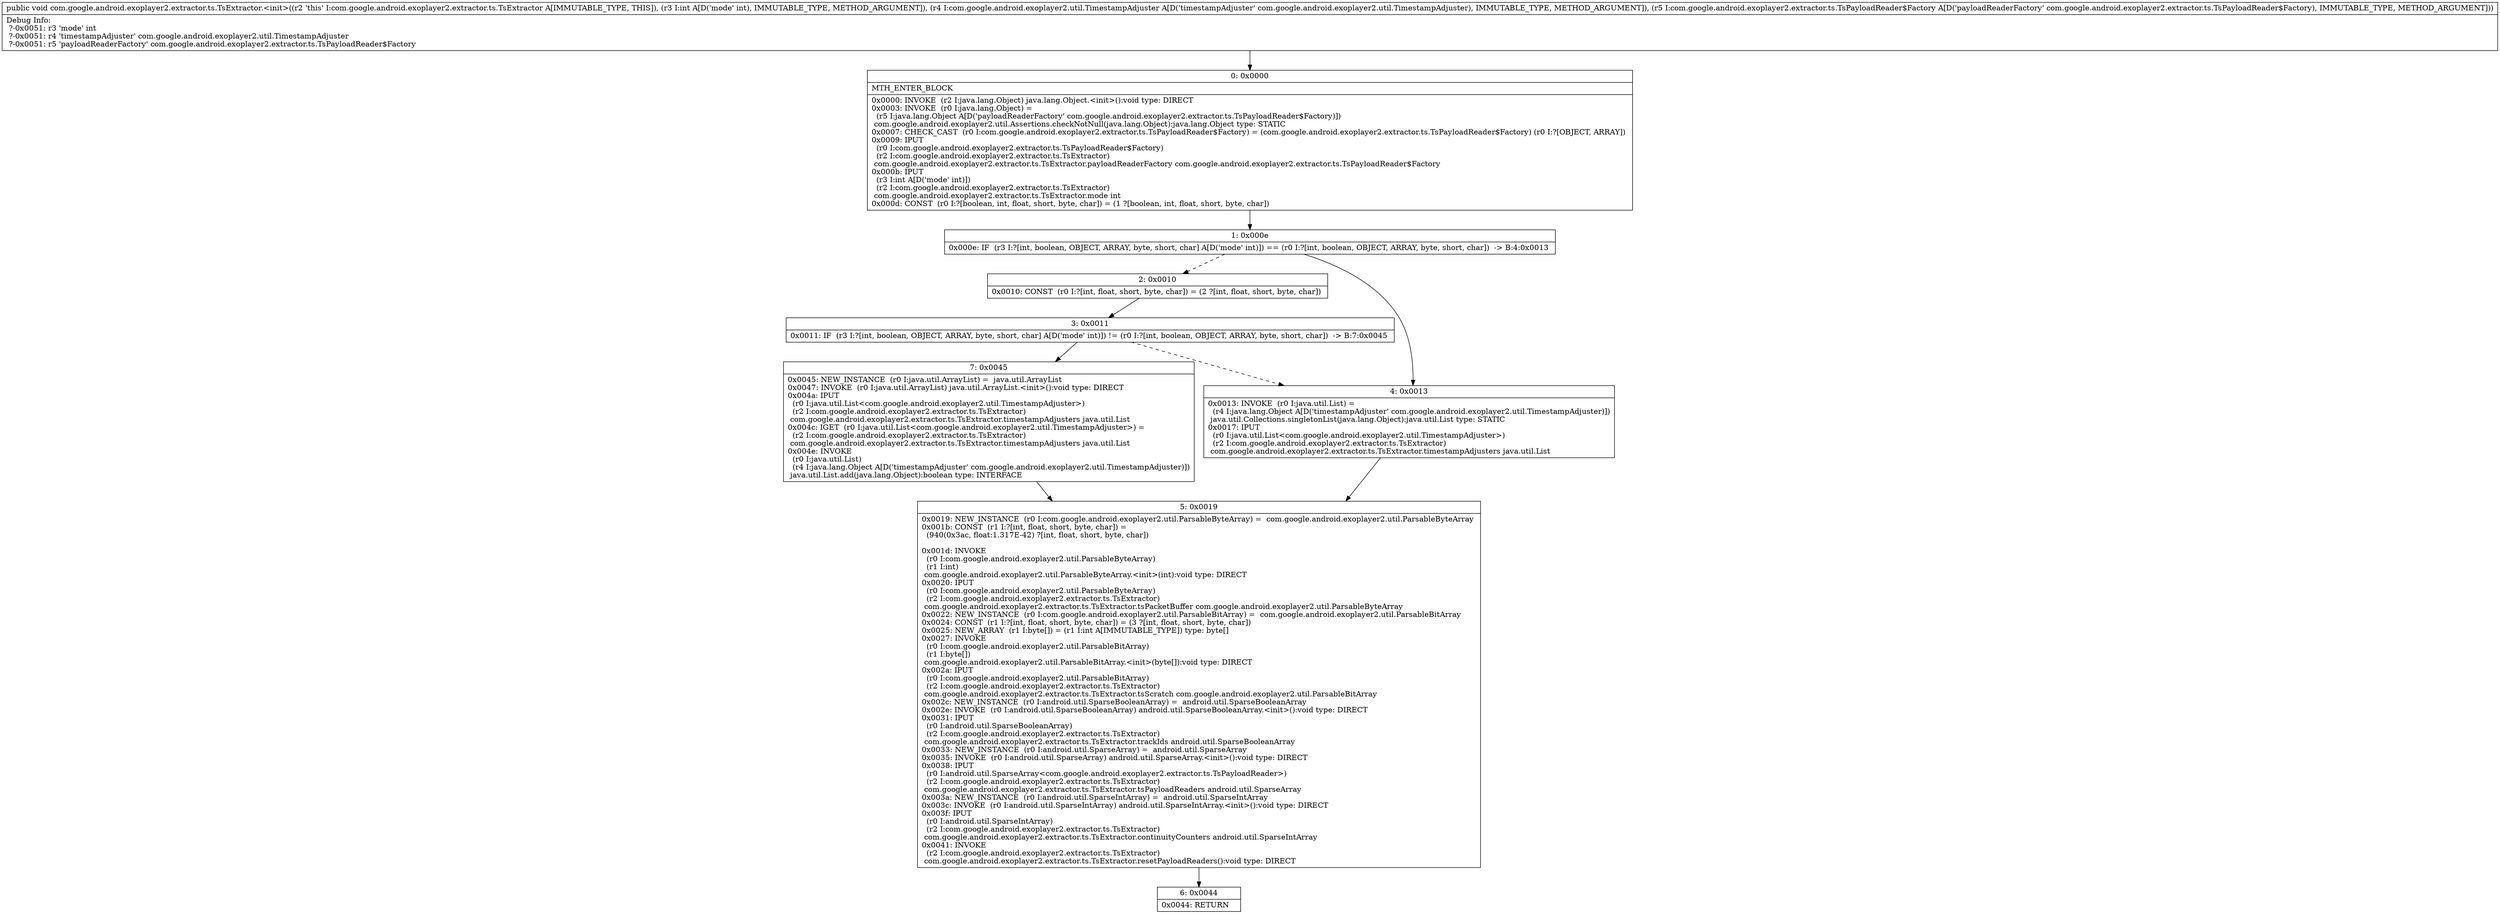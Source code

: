 digraph "CFG forcom.google.android.exoplayer2.extractor.ts.TsExtractor.\<init\>(ILcom\/google\/android\/exoplayer2\/util\/TimestampAdjuster;Lcom\/google\/android\/exoplayer2\/extractor\/ts\/TsPayloadReader$Factory;)V" {
Node_0 [shape=record,label="{0\:\ 0x0000|MTH_ENTER_BLOCK\l|0x0000: INVOKE  (r2 I:java.lang.Object) java.lang.Object.\<init\>():void type: DIRECT \l0x0003: INVOKE  (r0 I:java.lang.Object) = \l  (r5 I:java.lang.Object A[D('payloadReaderFactory' com.google.android.exoplayer2.extractor.ts.TsPayloadReader$Factory)])\l com.google.android.exoplayer2.util.Assertions.checkNotNull(java.lang.Object):java.lang.Object type: STATIC \l0x0007: CHECK_CAST  (r0 I:com.google.android.exoplayer2.extractor.ts.TsPayloadReader$Factory) = (com.google.android.exoplayer2.extractor.ts.TsPayloadReader$Factory) (r0 I:?[OBJECT, ARRAY]) \l0x0009: IPUT  \l  (r0 I:com.google.android.exoplayer2.extractor.ts.TsPayloadReader$Factory)\l  (r2 I:com.google.android.exoplayer2.extractor.ts.TsExtractor)\l com.google.android.exoplayer2.extractor.ts.TsExtractor.payloadReaderFactory com.google.android.exoplayer2.extractor.ts.TsPayloadReader$Factory \l0x000b: IPUT  \l  (r3 I:int A[D('mode' int)])\l  (r2 I:com.google.android.exoplayer2.extractor.ts.TsExtractor)\l com.google.android.exoplayer2.extractor.ts.TsExtractor.mode int \l0x000d: CONST  (r0 I:?[boolean, int, float, short, byte, char]) = (1 ?[boolean, int, float, short, byte, char]) \l}"];
Node_1 [shape=record,label="{1\:\ 0x000e|0x000e: IF  (r3 I:?[int, boolean, OBJECT, ARRAY, byte, short, char] A[D('mode' int)]) == (r0 I:?[int, boolean, OBJECT, ARRAY, byte, short, char])  \-\> B:4:0x0013 \l}"];
Node_2 [shape=record,label="{2\:\ 0x0010|0x0010: CONST  (r0 I:?[int, float, short, byte, char]) = (2 ?[int, float, short, byte, char]) \l}"];
Node_3 [shape=record,label="{3\:\ 0x0011|0x0011: IF  (r3 I:?[int, boolean, OBJECT, ARRAY, byte, short, char] A[D('mode' int)]) != (r0 I:?[int, boolean, OBJECT, ARRAY, byte, short, char])  \-\> B:7:0x0045 \l}"];
Node_4 [shape=record,label="{4\:\ 0x0013|0x0013: INVOKE  (r0 I:java.util.List) = \l  (r4 I:java.lang.Object A[D('timestampAdjuster' com.google.android.exoplayer2.util.TimestampAdjuster)])\l java.util.Collections.singletonList(java.lang.Object):java.util.List type: STATIC \l0x0017: IPUT  \l  (r0 I:java.util.List\<com.google.android.exoplayer2.util.TimestampAdjuster\>)\l  (r2 I:com.google.android.exoplayer2.extractor.ts.TsExtractor)\l com.google.android.exoplayer2.extractor.ts.TsExtractor.timestampAdjusters java.util.List \l}"];
Node_5 [shape=record,label="{5\:\ 0x0019|0x0019: NEW_INSTANCE  (r0 I:com.google.android.exoplayer2.util.ParsableByteArray) =  com.google.android.exoplayer2.util.ParsableByteArray \l0x001b: CONST  (r1 I:?[int, float, short, byte, char]) = \l  (940(0x3ac, float:1.317E\-42) ?[int, float, short, byte, char])\l \l0x001d: INVOKE  \l  (r0 I:com.google.android.exoplayer2.util.ParsableByteArray)\l  (r1 I:int)\l com.google.android.exoplayer2.util.ParsableByteArray.\<init\>(int):void type: DIRECT \l0x0020: IPUT  \l  (r0 I:com.google.android.exoplayer2.util.ParsableByteArray)\l  (r2 I:com.google.android.exoplayer2.extractor.ts.TsExtractor)\l com.google.android.exoplayer2.extractor.ts.TsExtractor.tsPacketBuffer com.google.android.exoplayer2.util.ParsableByteArray \l0x0022: NEW_INSTANCE  (r0 I:com.google.android.exoplayer2.util.ParsableBitArray) =  com.google.android.exoplayer2.util.ParsableBitArray \l0x0024: CONST  (r1 I:?[int, float, short, byte, char]) = (3 ?[int, float, short, byte, char]) \l0x0025: NEW_ARRAY  (r1 I:byte[]) = (r1 I:int A[IMMUTABLE_TYPE]) type: byte[] \l0x0027: INVOKE  \l  (r0 I:com.google.android.exoplayer2.util.ParsableBitArray)\l  (r1 I:byte[])\l com.google.android.exoplayer2.util.ParsableBitArray.\<init\>(byte[]):void type: DIRECT \l0x002a: IPUT  \l  (r0 I:com.google.android.exoplayer2.util.ParsableBitArray)\l  (r2 I:com.google.android.exoplayer2.extractor.ts.TsExtractor)\l com.google.android.exoplayer2.extractor.ts.TsExtractor.tsScratch com.google.android.exoplayer2.util.ParsableBitArray \l0x002c: NEW_INSTANCE  (r0 I:android.util.SparseBooleanArray) =  android.util.SparseBooleanArray \l0x002e: INVOKE  (r0 I:android.util.SparseBooleanArray) android.util.SparseBooleanArray.\<init\>():void type: DIRECT \l0x0031: IPUT  \l  (r0 I:android.util.SparseBooleanArray)\l  (r2 I:com.google.android.exoplayer2.extractor.ts.TsExtractor)\l com.google.android.exoplayer2.extractor.ts.TsExtractor.trackIds android.util.SparseBooleanArray \l0x0033: NEW_INSTANCE  (r0 I:android.util.SparseArray) =  android.util.SparseArray \l0x0035: INVOKE  (r0 I:android.util.SparseArray) android.util.SparseArray.\<init\>():void type: DIRECT \l0x0038: IPUT  \l  (r0 I:android.util.SparseArray\<com.google.android.exoplayer2.extractor.ts.TsPayloadReader\>)\l  (r2 I:com.google.android.exoplayer2.extractor.ts.TsExtractor)\l com.google.android.exoplayer2.extractor.ts.TsExtractor.tsPayloadReaders android.util.SparseArray \l0x003a: NEW_INSTANCE  (r0 I:android.util.SparseIntArray) =  android.util.SparseIntArray \l0x003c: INVOKE  (r0 I:android.util.SparseIntArray) android.util.SparseIntArray.\<init\>():void type: DIRECT \l0x003f: IPUT  \l  (r0 I:android.util.SparseIntArray)\l  (r2 I:com.google.android.exoplayer2.extractor.ts.TsExtractor)\l com.google.android.exoplayer2.extractor.ts.TsExtractor.continuityCounters android.util.SparseIntArray \l0x0041: INVOKE  \l  (r2 I:com.google.android.exoplayer2.extractor.ts.TsExtractor)\l com.google.android.exoplayer2.extractor.ts.TsExtractor.resetPayloadReaders():void type: DIRECT \l}"];
Node_6 [shape=record,label="{6\:\ 0x0044|0x0044: RETURN   \l}"];
Node_7 [shape=record,label="{7\:\ 0x0045|0x0045: NEW_INSTANCE  (r0 I:java.util.ArrayList) =  java.util.ArrayList \l0x0047: INVOKE  (r0 I:java.util.ArrayList) java.util.ArrayList.\<init\>():void type: DIRECT \l0x004a: IPUT  \l  (r0 I:java.util.List\<com.google.android.exoplayer2.util.TimestampAdjuster\>)\l  (r2 I:com.google.android.exoplayer2.extractor.ts.TsExtractor)\l com.google.android.exoplayer2.extractor.ts.TsExtractor.timestampAdjusters java.util.List \l0x004c: IGET  (r0 I:java.util.List\<com.google.android.exoplayer2.util.TimestampAdjuster\>) = \l  (r2 I:com.google.android.exoplayer2.extractor.ts.TsExtractor)\l com.google.android.exoplayer2.extractor.ts.TsExtractor.timestampAdjusters java.util.List \l0x004e: INVOKE  \l  (r0 I:java.util.List)\l  (r4 I:java.lang.Object A[D('timestampAdjuster' com.google.android.exoplayer2.util.TimestampAdjuster)])\l java.util.List.add(java.lang.Object):boolean type: INTERFACE \l}"];
MethodNode[shape=record,label="{public void com.google.android.exoplayer2.extractor.ts.TsExtractor.\<init\>((r2 'this' I:com.google.android.exoplayer2.extractor.ts.TsExtractor A[IMMUTABLE_TYPE, THIS]), (r3 I:int A[D('mode' int), IMMUTABLE_TYPE, METHOD_ARGUMENT]), (r4 I:com.google.android.exoplayer2.util.TimestampAdjuster A[D('timestampAdjuster' com.google.android.exoplayer2.util.TimestampAdjuster), IMMUTABLE_TYPE, METHOD_ARGUMENT]), (r5 I:com.google.android.exoplayer2.extractor.ts.TsPayloadReader$Factory A[D('payloadReaderFactory' com.google.android.exoplayer2.extractor.ts.TsPayloadReader$Factory), IMMUTABLE_TYPE, METHOD_ARGUMENT]))  | Debug Info:\l  ?\-0x0051: r3 'mode' int\l  ?\-0x0051: r4 'timestampAdjuster' com.google.android.exoplayer2.util.TimestampAdjuster\l  ?\-0x0051: r5 'payloadReaderFactory' com.google.android.exoplayer2.extractor.ts.TsPayloadReader$Factory\l}"];
MethodNode -> Node_0;
Node_0 -> Node_1;
Node_1 -> Node_2[style=dashed];
Node_1 -> Node_4;
Node_2 -> Node_3;
Node_3 -> Node_4[style=dashed];
Node_3 -> Node_7;
Node_4 -> Node_5;
Node_5 -> Node_6;
Node_7 -> Node_5;
}

